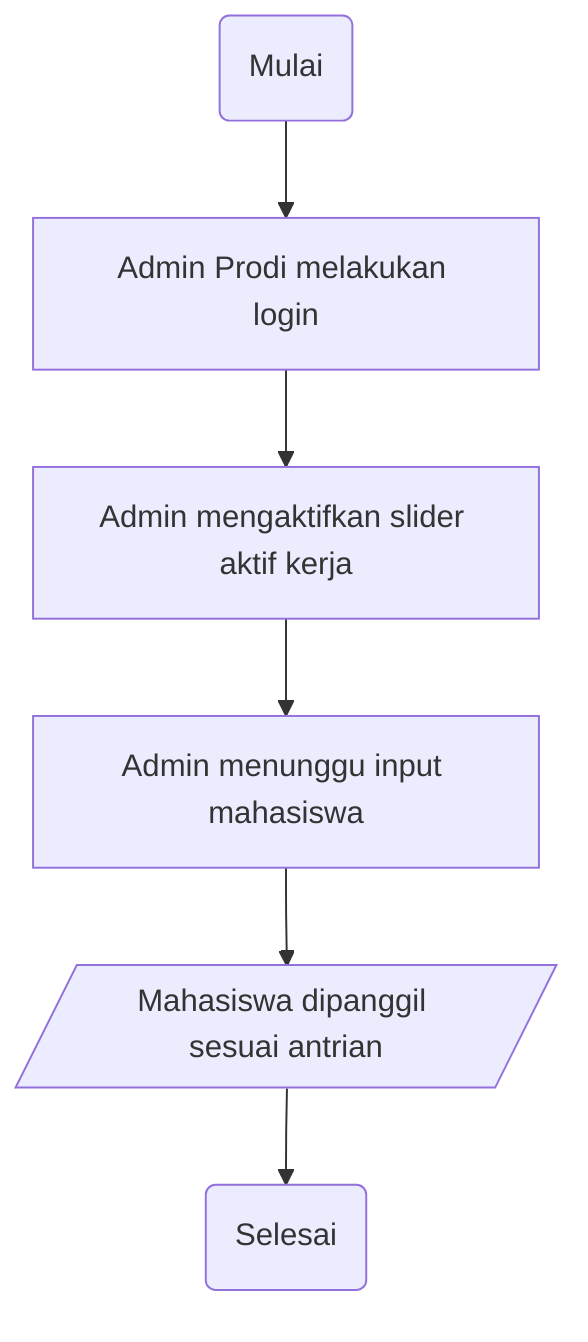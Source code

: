 graph TD
  A(Mulai) --> B[Admin Prodi melakukan login]
  B --> C[Admin mengaktifkan slider aktif kerja]
  C --> D[Admin menunggu input mahasiswa]
  D --> E[/Mahasiswa dipanggil sesuai antrian/]
  E --> F(Selesai)